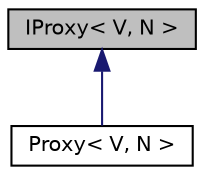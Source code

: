 digraph "IProxy&lt; V, N &gt;"
{
  edge [fontname="Helvetica",fontsize="10",labelfontname="Helvetica",labelfontsize="10"];
  node [fontname="Helvetica",fontsize="10",shape=record];
  Node1 [label="IProxy\< V, N \>",height=0.2,width=0.4,color="black", fillcolor="grey75", style="filled", fontcolor="black"];
  Node1 -> Node2 [dir="back",color="midnightblue",fontsize="10",style="solid",fontname="Helvetica"];
  Node2 [label="Proxy\< V, N \>",height=0.2,width=0.4,color="black", fillcolor="white", style="filled",URL="$class_proxy.html",tooltip="прокси класс, который будет возвращен объектом Matrix<T, Default, N> при вызове Matrix<T, Default, N>::operator[]. "];
}
